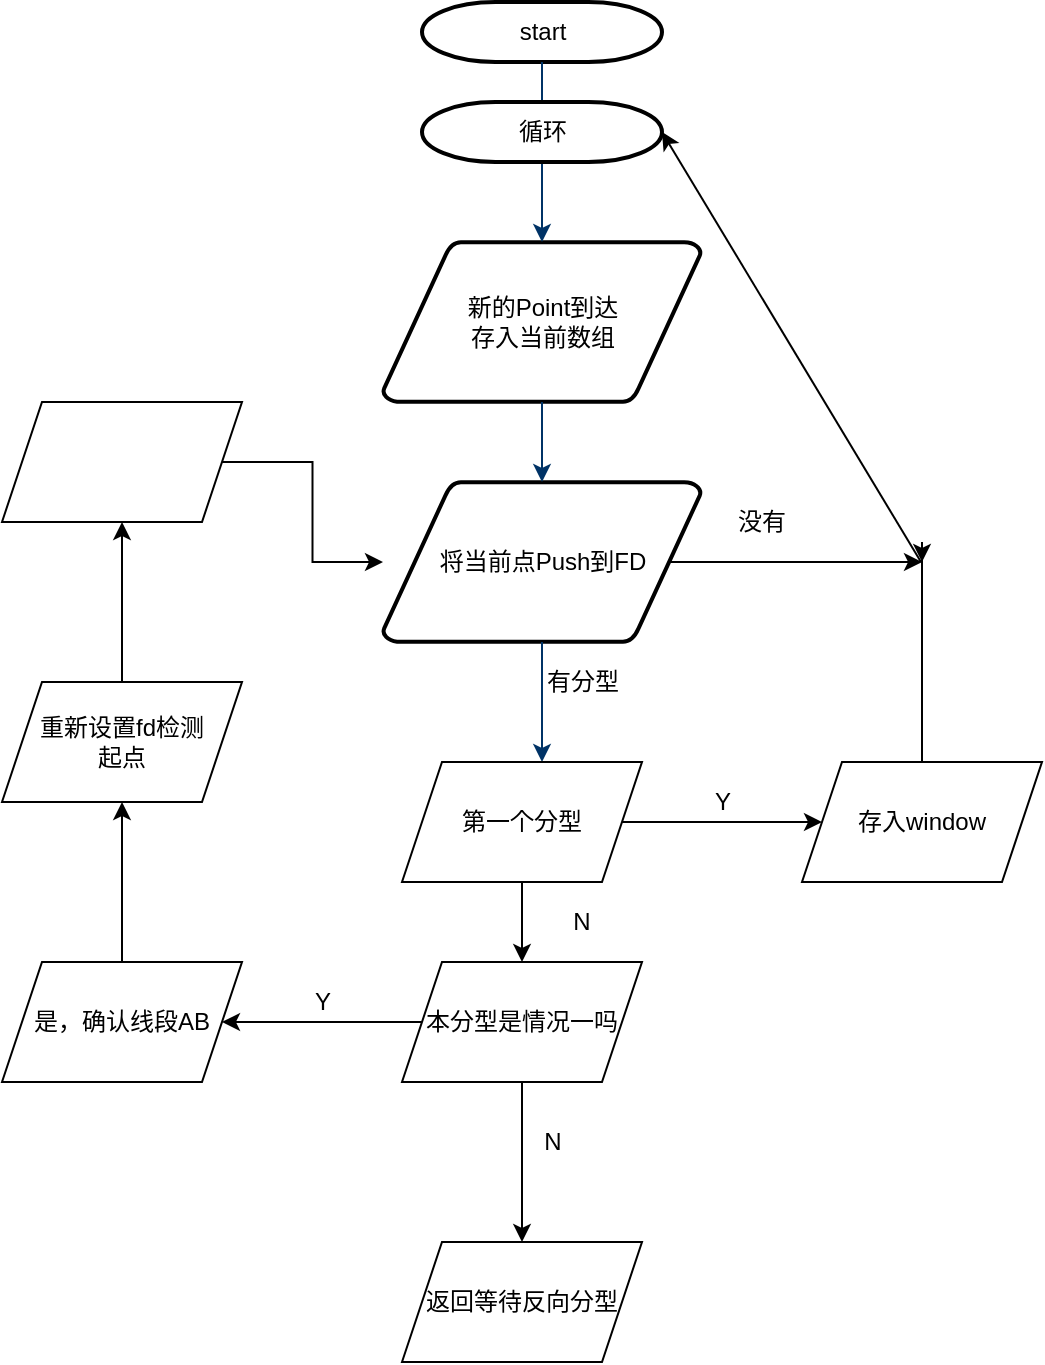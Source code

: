 <mxfile version="14.9.6" type="github">
  <diagram id="6a731a19-8d31-9384-78a2-239565b7b9f0" name="Page-1">
    <mxGraphModel dx="946" dy="589" grid="1" gridSize="10" guides="1" tooltips="1" connect="1" arrows="1" fold="1" page="1" pageScale="1" pageWidth="1169" pageHeight="827" background="none" math="0" shadow="0">
      <root>
        <mxCell id="0" />
        <mxCell id="1" parent="0" />
        <mxCell id="2" value="start" style="shape=mxgraph.flowchart.terminator;strokeWidth=2;gradientColor=none;gradientDirection=north;fontStyle=0;html=1;" parent="1" vertex="1">
          <mxGeometry x="260" y="10" width="120" height="30" as="geometry" />
        </mxCell>
        <mxCell id="3" value="新的Point到达&lt;br&gt;存入当前数组" style="shape=mxgraph.flowchart.data;strokeWidth=2;gradientColor=none;gradientDirection=north;fontStyle=0;html=1;" parent="1" vertex="1">
          <mxGeometry x="240.5" y="130" width="159" height="80" as="geometry" />
        </mxCell>
        <mxCell id="lKO3v5ER1tz3sOUfVQkC-56" style="edgeStyle=orthogonalEdgeStyle;rounded=0;orthogonalLoop=1;jettySize=auto;html=1;exitX=0.905;exitY=0.5;exitDx=0;exitDy=0;exitPerimeter=0;" edge="1" parent="1" source="5">
          <mxGeometry relative="1" as="geometry">
            <mxPoint x="510" y="290" as="targetPoint" />
          </mxGeometry>
        </mxCell>
        <mxCell id="5" value="将当前点Push到FD" style="shape=mxgraph.flowchart.data;strokeWidth=2;gradientColor=none;gradientDirection=north;fontStyle=0;html=1;" parent="1" vertex="1">
          <mxGeometry x="240.5" y="250" width="159" height="80" as="geometry" />
        </mxCell>
        <mxCell id="7" style="fontStyle=1;strokeColor=#003366;strokeWidth=1;html=1;" parent="1" source="2" target="3" edge="1">
          <mxGeometry relative="1" as="geometry" />
        </mxCell>
        <mxCell id="8" style="fontStyle=1;strokeColor=#003366;strokeWidth=1;html=1;" parent="1" source="3" target="5" edge="1">
          <mxGeometry relative="1" as="geometry" />
        </mxCell>
        <mxCell id="9" style="entryX=0.5;entryY=0;entryPerimeter=0;fontStyle=1;strokeColor=#003366;strokeWidth=1;html=1;" parent="1" source="5" edge="1">
          <mxGeometry relative="1" as="geometry">
            <mxPoint x="320" y="390" as="targetPoint" />
          </mxGeometry>
        </mxCell>
        <mxCell id="lKO3v5ER1tz3sOUfVQkC-57" value="没有" style="text;html=1;strokeColor=none;fillColor=none;align=center;verticalAlign=middle;whiteSpace=wrap;rounded=0;" vertex="1" parent="1">
          <mxGeometry x="410" y="260" width="40" height="20" as="geometry" />
        </mxCell>
        <mxCell id="lKO3v5ER1tz3sOUfVQkC-58" value="" style="endArrow=classic;html=1;entryX=1;entryY=0.5;entryDx=0;entryDy=0;entryPerimeter=0;" edge="1" parent="1" target="lKO3v5ER1tz3sOUfVQkC-84">
          <mxGeometry width="50" height="50" relative="1" as="geometry">
            <mxPoint x="509.5" y="290" as="sourcePoint" />
            <mxPoint x="510" y="90" as="targetPoint" />
          </mxGeometry>
        </mxCell>
        <mxCell id="lKO3v5ER1tz3sOUfVQkC-59" value="有分型" style="text;html=1;align=center;verticalAlign=middle;resizable=0;points=[];autosize=1;strokeColor=none;" vertex="1" parent="1">
          <mxGeometry x="315" y="340" width="50" height="20" as="geometry" />
        </mxCell>
        <mxCell id="lKO3v5ER1tz3sOUfVQkC-63" value="" style="edgeStyle=orthogonalEdgeStyle;rounded=0;orthogonalLoop=1;jettySize=auto;html=1;" edge="1" parent="1" source="lKO3v5ER1tz3sOUfVQkC-61" target="lKO3v5ER1tz3sOUfVQkC-62">
          <mxGeometry relative="1" as="geometry" />
        </mxCell>
        <mxCell id="lKO3v5ER1tz3sOUfVQkC-69" style="edgeStyle=orthogonalEdgeStyle;rounded=0;orthogonalLoop=1;jettySize=auto;html=1;exitX=0.5;exitY=1;exitDx=0;exitDy=0;entryX=0.5;entryY=0;entryDx=0;entryDy=0;" edge="1" parent="1" source="lKO3v5ER1tz3sOUfVQkC-61" target="lKO3v5ER1tz3sOUfVQkC-67">
          <mxGeometry relative="1" as="geometry" />
        </mxCell>
        <mxCell id="lKO3v5ER1tz3sOUfVQkC-61" value="第一个分型" style="shape=parallelogram;perimeter=parallelogramPerimeter;whiteSpace=wrap;html=1;fixedSize=1;" vertex="1" parent="1">
          <mxGeometry x="250" y="390" width="120" height="60" as="geometry" />
        </mxCell>
        <mxCell id="lKO3v5ER1tz3sOUfVQkC-65" value="" style="edgeStyle=orthogonalEdgeStyle;rounded=0;orthogonalLoop=1;jettySize=auto;html=1;" edge="1" parent="1" source="lKO3v5ER1tz3sOUfVQkC-62">
          <mxGeometry relative="1" as="geometry">
            <mxPoint x="510" y="290" as="targetPoint" />
            <Array as="points">
              <mxPoint x="510" y="280" />
              <mxPoint x="510" y="280" />
            </Array>
          </mxGeometry>
        </mxCell>
        <mxCell id="lKO3v5ER1tz3sOUfVQkC-62" value="存入window" style="shape=parallelogram;perimeter=parallelogramPerimeter;whiteSpace=wrap;html=1;fixedSize=1;" vertex="1" parent="1">
          <mxGeometry x="450" y="390" width="120" height="60" as="geometry" />
        </mxCell>
        <mxCell id="lKO3v5ER1tz3sOUfVQkC-66" value="Y" style="text;html=1;align=center;verticalAlign=middle;resizable=0;points=[];autosize=1;strokeColor=none;" vertex="1" parent="1">
          <mxGeometry x="400" y="400" width="20" height="20" as="geometry" />
        </mxCell>
        <mxCell id="lKO3v5ER1tz3sOUfVQkC-72" value="" style="edgeStyle=orthogonalEdgeStyle;rounded=0;orthogonalLoop=1;jettySize=auto;html=1;" edge="1" parent="1" source="lKO3v5ER1tz3sOUfVQkC-67" target="lKO3v5ER1tz3sOUfVQkC-71">
          <mxGeometry relative="1" as="geometry" />
        </mxCell>
        <mxCell id="lKO3v5ER1tz3sOUfVQkC-74" value="" style="edgeStyle=orthogonalEdgeStyle;rounded=0;orthogonalLoop=1;jettySize=auto;html=1;" edge="1" parent="1" source="lKO3v5ER1tz3sOUfVQkC-67" target="lKO3v5ER1tz3sOUfVQkC-73">
          <mxGeometry relative="1" as="geometry" />
        </mxCell>
        <mxCell id="lKO3v5ER1tz3sOUfVQkC-67" value="本分型是情况一吗" style="shape=parallelogram;perimeter=parallelogramPerimeter;whiteSpace=wrap;html=1;fixedSize=1;" vertex="1" parent="1">
          <mxGeometry x="250" y="490" width="120" height="60" as="geometry" />
        </mxCell>
        <mxCell id="lKO3v5ER1tz3sOUfVQkC-70" value="N" style="text;html=1;strokeColor=none;fillColor=none;align=center;verticalAlign=middle;whiteSpace=wrap;rounded=0;" vertex="1" parent="1">
          <mxGeometry x="320" y="460" width="40" height="20" as="geometry" />
        </mxCell>
        <mxCell id="lKO3v5ER1tz3sOUfVQkC-71" value="返回等待反向分型&lt;br&gt;" style="shape=parallelogram;perimeter=parallelogramPerimeter;whiteSpace=wrap;html=1;fixedSize=1;" vertex="1" parent="1">
          <mxGeometry x="250" y="630" width="120" height="60" as="geometry" />
        </mxCell>
        <mxCell id="lKO3v5ER1tz3sOUfVQkC-76" value="" style="edgeStyle=orthogonalEdgeStyle;rounded=0;orthogonalLoop=1;jettySize=auto;html=1;" edge="1" parent="1" source="lKO3v5ER1tz3sOUfVQkC-73" target="lKO3v5ER1tz3sOUfVQkC-75">
          <mxGeometry relative="1" as="geometry" />
        </mxCell>
        <mxCell id="lKO3v5ER1tz3sOUfVQkC-73" value="是，确认线段AB" style="shape=parallelogram;perimeter=parallelogramPerimeter;whiteSpace=wrap;html=1;fixedSize=1;" vertex="1" parent="1">
          <mxGeometry x="50" y="490" width="120" height="60" as="geometry" />
        </mxCell>
        <mxCell id="lKO3v5ER1tz3sOUfVQkC-78" value="" style="edgeStyle=orthogonalEdgeStyle;rounded=0;orthogonalLoop=1;jettySize=auto;html=1;" edge="1" parent="1" source="lKO3v5ER1tz3sOUfVQkC-75" target="lKO3v5ER1tz3sOUfVQkC-77">
          <mxGeometry relative="1" as="geometry" />
        </mxCell>
        <mxCell id="lKO3v5ER1tz3sOUfVQkC-75" value="重新设置fd检测&lt;br&gt;起点" style="shape=parallelogram;perimeter=parallelogramPerimeter;whiteSpace=wrap;html=1;fixedSize=1;" vertex="1" parent="1">
          <mxGeometry x="50" y="350" width="120" height="60" as="geometry" />
        </mxCell>
        <mxCell id="lKO3v5ER1tz3sOUfVQkC-79" value="" style="edgeStyle=orthogonalEdgeStyle;rounded=0;orthogonalLoop=1;jettySize=auto;html=1;" edge="1" parent="1" source="lKO3v5ER1tz3sOUfVQkC-77" target="5">
          <mxGeometry relative="1" as="geometry" />
        </mxCell>
        <mxCell id="lKO3v5ER1tz3sOUfVQkC-77" value="" style="shape=parallelogram;perimeter=parallelogramPerimeter;whiteSpace=wrap;html=1;fixedSize=1;" vertex="1" parent="1">
          <mxGeometry x="50" y="210" width="120" height="60" as="geometry" />
        </mxCell>
        <mxCell id="lKO3v5ER1tz3sOUfVQkC-80" value="N" style="text;html=1;align=center;verticalAlign=middle;resizable=0;points=[];autosize=1;strokeColor=none;" vertex="1" parent="1">
          <mxGeometry x="315" y="570" width="20" height="20" as="geometry" />
        </mxCell>
        <mxCell id="lKO3v5ER1tz3sOUfVQkC-81" value="Y" style="text;html=1;align=center;verticalAlign=middle;resizable=0;points=[];autosize=1;strokeColor=none;" vertex="1" parent="1">
          <mxGeometry x="200" y="500" width="20" height="20" as="geometry" />
        </mxCell>
        <mxCell id="lKO3v5ER1tz3sOUfVQkC-84" value="循环" style="shape=mxgraph.flowchart.terminator;strokeWidth=2;gradientColor=none;gradientDirection=north;fontStyle=0;html=1;" vertex="1" parent="1">
          <mxGeometry x="260" y="60" width="120" height="30" as="geometry" />
        </mxCell>
      </root>
    </mxGraphModel>
  </diagram>
</mxfile>
